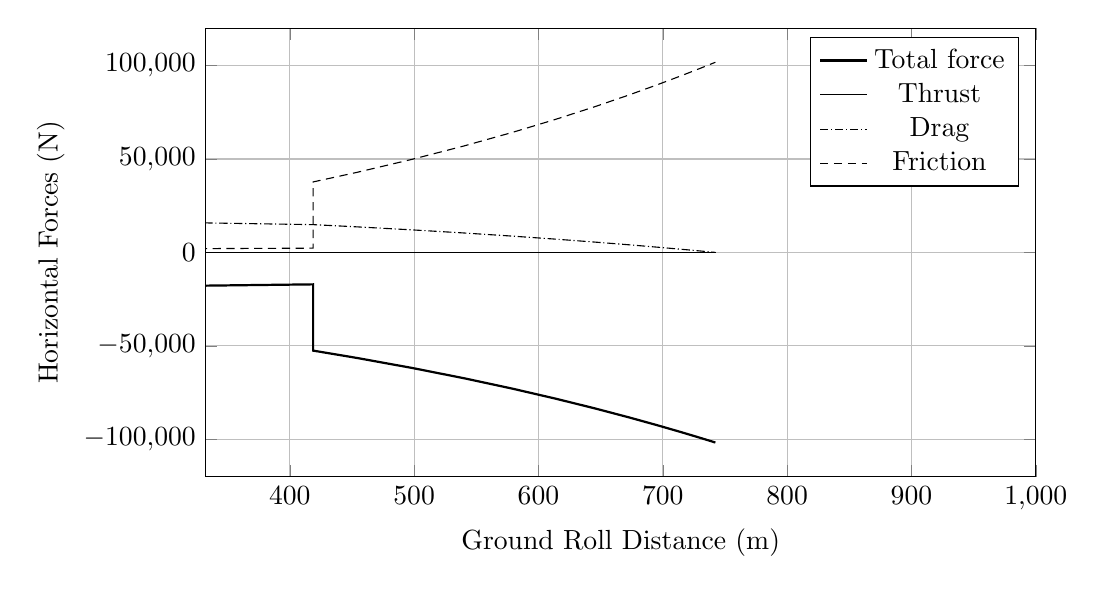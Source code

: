 %HorizontalForces_vs_GroundDistance
\begin{tikzpicture}

\begin{axis}[
width=\textwidth,
height=0.6\textwidth,
scaled ticks=false, tick label style={/pgf/number format/fixed},
xmin=332.247,
xmax=1000,
xlabel={Ground Roll Distance (m)},
xmajorgrids,
ymin=-120000,
ymax=120000,
ylabel={Horizontal Forces (N)},
ymajorgrids,
legend entries = {Total force\\Thrust\\Drag\\Friction\\}
]

\addplot [
color=black,
thick
]
table[row sep=crcr]{
271.103	-18311.542\\
278.183	-18252.404\\
328.358	-17838.759\\
377.673	-17441.336\\
387.435	-17363.725\\
397.163	-17286.723\\
406.858	-17210.325\\
416.519	-17134.524\\
418.448	-17119.435\\
418.602	-17118.229\\
418.664	-17117.747\\
418.702	-17117.448\\
418.719	-17117.312\\
418.736	-17117.18\\
418.746	-17117.1\\
418.75	-17117.074\\
418.751	-17117.066\\
418.751	-17117.061\\
418.752	-52589.481\\
418.752	-52589.517\\
418.755	-52589.869\\
418.788	-52593.395\\
419.116	-52628.657\\
422.394	-52981.875\\
454.5	-56570.23\\
498.527	-61889.329\\
540.115	-67372.209\\
578.749	-72900.058\\
613.872	-78318.096\\
645.222	-83493.491\\
672.552	-88283.362\\
695.63	-92541.561\\
714.253	-96126.948\\
726.742	-98608.787\\
735.623	-100412.586\\
740.486	-101414.32\\
742.14	-101757.182\\
742.247	-101779.401\\
};

\addplot [
color=black,
solid
]
table[row sep=crcr]{
271.103	-0.0\\
278.183	-0.0\\
328.358	-0.0\\
377.673	-0.0\\
387.435	-0.0\\
397.163	-0.0\\
406.858	-0.0\\
416.519	-0.0\\
418.448	-0.0\\
418.602	-0.0\\
418.664	-0.0\\
418.702	-0.0\\
418.719	-0.0\\
418.736	-0.0\\
418.746	-0.0\\
418.75	-0.0\\
418.751	-0.0\\
418.751	-0.0\\
418.752	-0.0\\
418.752	-0.0\\
418.755	-0.0\\
418.788	-0.0\\
419.116	-0.0\\
422.394	-0.0\\
454.5	-0.0\\
498.527	-0.0\\
540.115	-0.0\\
578.749	-0.0\\
613.872	-0.0\\
645.222	-0.0\\
672.552	-0.0\\
695.63	-0.0\\
714.253	-0.0\\
726.742	-0.0\\
735.623	-0.0\\
740.486	-0.0\\
742.14	-0.0\\
742.247	-0.0\\
};

\addplot [
color=black,
densely dashdotted
]
table[row sep=crcr]{
271.103	16464.218\\
278.183	16384.441\\
328.358	15826.435\\
377.673	15290.312\\
387.435	15185.615\\
397.163	15081.74\\
406.858	14978.679\\
416.519	14876.424\\
418.448	14856.069\\
418.602	14854.442\\
418.664	14853.791\\
418.702	14853.388\\
418.719	14853.205\\
418.736	14853.026\\
418.746	14852.919\\
418.75	14852.884\\
418.751	14852.873\\
418.751	14852.866\\
418.752	14852.856\\
418.752	14852.845\\
418.755	14852.738\\
418.788	14851.674\\
419.116	14841.027\\
422.394	14734.373\\
454.5	13650.872\\
498.527	12044.774\\
540.115	10389.223\\
578.749	8720.094\\
613.872	7084.122\\
645.222	5521.415\\
672.552	4075.118\\
695.63	2789.358\\
714.253	1706.754\\
726.742	957.364\\
735.623	412.709\\
740.486	110.236\\
742.14	6.709\\
742.247	3.272E-18\\
};

\addplot [
color=black,
densely dashed
]
table[row sep=crcr]{
271.103	1847.324\\
278.183	1867.963\\
328.358	2012.324\\
377.673	2151.024\\
387.435	2178.11\\
397.163	2204.983\\
406.858	2231.646\\
416.519	2258.1\\
418.448	2263.366\\
418.602	2263.787\\
418.664	2263.955\\
418.702	2264.06\\
418.719	2264.107\\
418.736	2264.153\\
418.746	2264.181\\
418.75	2264.19\\
418.751	2264.193\\
418.751	2264.195\\
418.752	37736.626\\
418.752	37736.672\\
418.755	37737.131\\
418.788	37741.721\\
419.116	37787.63\\
422.394	38247.502\\
454.5	42919.359\\
498.527	49844.555\\
540.115	56982.987\\
578.749	64179.965\\
613.872	71233.974\\
645.222	77972.075\\
672.552	84208.244\\
695.63	89752.203\\
714.253	94420.194\\
726.742	97651.423\\
735.623	99999.877\\
740.486	101304.084\\
742.14	101750.473\\
742.247	101779.401\\
};
\end{axis}
\end{tikzpicture}%

